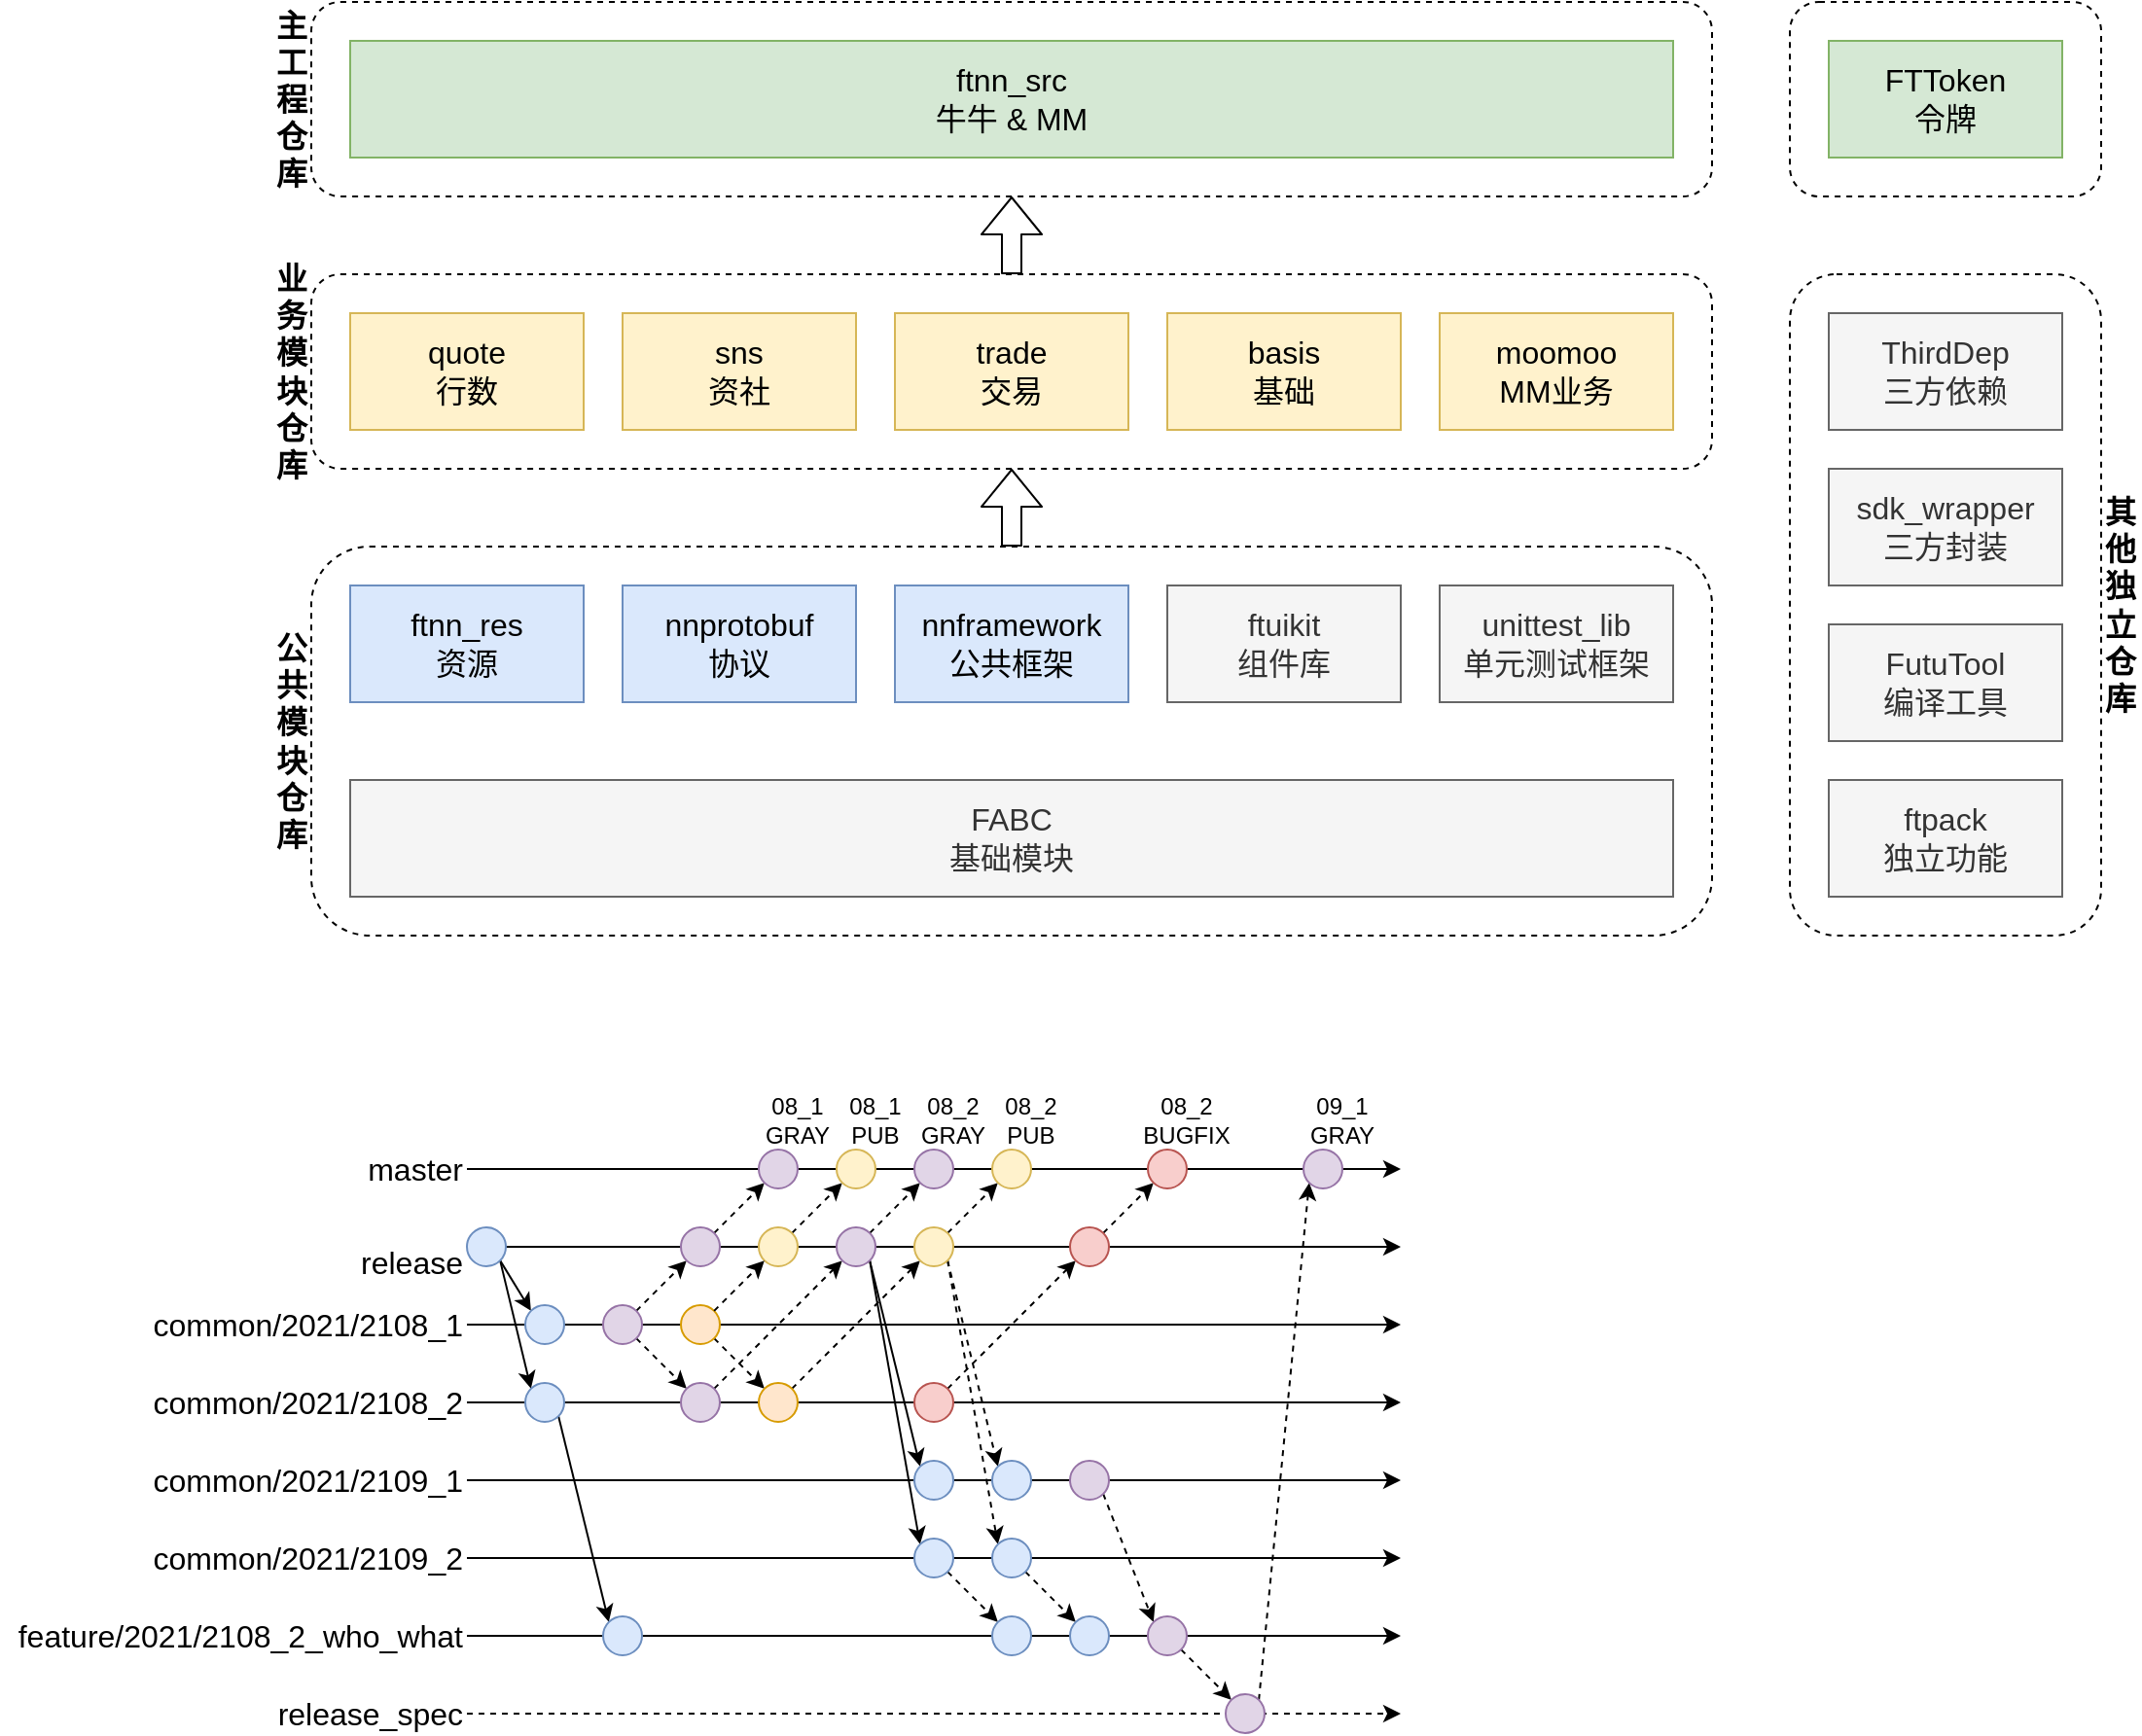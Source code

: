 <mxfile version="14.9.4" type="github">
  <diagram id="AYthRm2m7FlC3DLxdr1J" name="Page-1">
    <mxGraphModel dx="1808" dy="526" grid="1" gridSize="10" guides="1" tooltips="1" connect="1" arrows="1" fold="1" page="1" pageScale="1" pageWidth="827" pageHeight="1169" math="0" shadow="0">
      <root>
        <mxCell id="0" />
        <mxCell id="1" parent="0" />
        <mxCell id="wU05Sa--kA8XbPVH1Ixm-2" value="" style="rounded=1;whiteSpace=wrap;html=1;fillColor=none;dashed=1;" vertex="1" parent="1">
          <mxGeometry x="40" y="40" width="720" height="100" as="geometry" />
        </mxCell>
        <mxCell id="wU05Sa--kA8XbPVH1Ixm-3" value="主工程仓库" style="text;html=1;strokeColor=none;fillColor=none;align=left;verticalAlign=middle;whiteSpace=wrap;rounded=0;dashed=1;fontSize=16;fontStyle=1" vertex="1" parent="1">
          <mxGeometry x="20" y="40" width="20" height="100" as="geometry" />
        </mxCell>
        <mxCell id="wU05Sa--kA8XbPVH1Ixm-5" value="ftnn_src&lt;br&gt;牛牛 &amp;amp; MM" style="rounded=0;whiteSpace=wrap;html=1;fontSize=16;fillColor=#d5e8d4;align=center;strokeColor=#82b366;" vertex="1" parent="1">
          <mxGeometry x="60" y="60" width="680" height="60" as="geometry" />
        </mxCell>
        <mxCell id="wU05Sa--kA8XbPVH1Ixm-6" value="FTToken&lt;br&gt;令牌" style="rounded=0;whiteSpace=wrap;html=1;fontSize=16;fillColor=#d5e8d4;align=center;strokeColor=#82b366;" vertex="1" parent="1">
          <mxGeometry x="820" y="60" width="120" height="60" as="geometry" />
        </mxCell>
        <mxCell id="wU05Sa--kA8XbPVH1Ixm-7" value="" style="rounded=1;whiteSpace=wrap;html=1;fillColor=none;dashed=1;" vertex="1" parent="1">
          <mxGeometry x="40" y="180" width="720" height="100" as="geometry" />
        </mxCell>
        <mxCell id="wU05Sa--kA8XbPVH1Ixm-8" value="quote&lt;br&gt;行数" style="rounded=0;whiteSpace=wrap;html=1;fontSize=16;fillColor=#fff2cc;align=center;strokeColor=#d6b656;" vertex="1" parent="1">
          <mxGeometry x="60" y="200" width="120" height="60" as="geometry" />
        </mxCell>
        <mxCell id="wU05Sa--kA8XbPVH1Ixm-9" value="sns&lt;br&gt;资社" style="rounded=0;whiteSpace=wrap;html=1;fontSize=16;fillColor=#fff2cc;align=center;strokeColor=#d6b656;" vertex="1" parent="1">
          <mxGeometry x="200" y="200" width="120" height="60" as="geometry" />
        </mxCell>
        <mxCell id="wU05Sa--kA8XbPVH1Ixm-10" value="trade&lt;br&gt;交易" style="rounded=0;whiteSpace=wrap;html=1;fontSize=16;fillColor=#fff2cc;align=center;strokeColor=#d6b656;" vertex="1" parent="1">
          <mxGeometry x="340" y="200" width="120" height="60" as="geometry" />
        </mxCell>
        <mxCell id="wU05Sa--kA8XbPVH1Ixm-11" value="basis&lt;br&gt;基础" style="rounded=0;whiteSpace=wrap;html=1;fontSize=16;fillColor=#fff2cc;align=center;strokeColor=#d6b656;" vertex="1" parent="1">
          <mxGeometry x="480" y="200" width="120" height="60" as="geometry" />
        </mxCell>
        <mxCell id="wU05Sa--kA8XbPVH1Ixm-12" value="moomoo&lt;br&gt;MM业务" style="rounded=0;whiteSpace=wrap;html=1;fontSize=16;fillColor=#fff2cc;align=center;strokeColor=#d6b656;" vertex="1" parent="1">
          <mxGeometry x="620" y="200" width="120" height="60" as="geometry" />
        </mxCell>
        <mxCell id="wU05Sa--kA8XbPVH1Ixm-13" value="业务模块仓库" style="text;html=1;strokeColor=none;fillColor=none;align=left;verticalAlign=middle;whiteSpace=wrap;rounded=0;dashed=1;fontSize=16;fontStyle=1" vertex="1" parent="1">
          <mxGeometry x="20" y="180" width="20" height="100" as="geometry" />
        </mxCell>
        <mxCell id="wU05Sa--kA8XbPVH1Ixm-14" value="" style="rounded=1;whiteSpace=wrap;html=1;fillColor=none;dashed=1;" vertex="1" parent="1">
          <mxGeometry x="40" y="320" width="720" height="200" as="geometry" />
        </mxCell>
        <mxCell id="wU05Sa--kA8XbPVH1Ixm-15" value="ftnn_res&lt;br&gt;资源" style="rounded=0;whiteSpace=wrap;html=1;fontSize=16;fillColor=#dae8fc;align=center;strokeColor=#6c8ebf;" vertex="1" parent="1">
          <mxGeometry x="60" y="340" width="120" height="60" as="geometry" />
        </mxCell>
        <mxCell id="wU05Sa--kA8XbPVH1Ixm-16" value="nnprotobuf&lt;br&gt;协议" style="rounded=0;whiteSpace=wrap;html=1;fontSize=16;fillColor=#dae8fc;align=center;strokeColor=#6c8ebf;" vertex="1" parent="1">
          <mxGeometry x="200" y="340" width="120" height="60" as="geometry" />
        </mxCell>
        <mxCell id="wU05Sa--kA8XbPVH1Ixm-17" value="nnframework&lt;br&gt;公共框架" style="rounded=0;whiteSpace=wrap;html=1;fontSize=16;fillColor=#dae8fc;align=center;strokeColor=#6c8ebf;" vertex="1" parent="1">
          <mxGeometry x="340" y="340" width="120" height="60" as="geometry" />
        </mxCell>
        <mxCell id="wU05Sa--kA8XbPVH1Ixm-18" value="ftuikit&lt;br&gt;组件库" style="rounded=0;whiteSpace=wrap;html=1;fontSize=16;fillColor=#f5f5f5;align=center;strokeColor=#666666;fontColor=#333333;" vertex="1" parent="1">
          <mxGeometry x="480" y="340" width="120" height="60" as="geometry" />
        </mxCell>
        <mxCell id="wU05Sa--kA8XbPVH1Ixm-19" value="unittest_lib&lt;br&gt;单元测试框架" style="rounded=0;whiteSpace=wrap;html=1;fontSize=16;fillColor=#f5f5f5;align=center;strokeColor=#666666;fontColor=#333333;" vertex="1" parent="1">
          <mxGeometry x="620" y="340" width="120" height="60" as="geometry" />
        </mxCell>
        <mxCell id="wU05Sa--kA8XbPVH1Ixm-20" value="公共模块仓库" style="text;html=1;strokeColor=none;fillColor=none;align=left;verticalAlign=middle;whiteSpace=wrap;rounded=0;dashed=1;fontSize=16;fontStyle=1" vertex="1" parent="1">
          <mxGeometry x="20" y="320" width="20" height="200" as="geometry" />
        </mxCell>
        <mxCell id="wU05Sa--kA8XbPVH1Ixm-21" value="FABC&lt;br&gt;基础模块" style="rounded=0;whiteSpace=wrap;html=1;fontSize=16;fillColor=#f5f5f5;align=center;strokeColor=#666666;fontColor=#333333;" vertex="1" parent="1">
          <mxGeometry x="60" y="440" width="680" height="60" as="geometry" />
        </mxCell>
        <mxCell id="wU05Sa--kA8XbPVH1Ixm-23" value="" style="shape=flexArrow;endArrow=classic;html=1;fontSize=16;" edge="1" parent="1" source="wU05Sa--kA8XbPVH1Ixm-14" target="wU05Sa--kA8XbPVH1Ixm-7">
          <mxGeometry width="50" height="50" relative="1" as="geometry">
            <mxPoint x="320" y="580" as="sourcePoint" />
            <mxPoint x="370" y="530" as="targetPoint" />
          </mxGeometry>
        </mxCell>
        <mxCell id="wU05Sa--kA8XbPVH1Ixm-24" value="" style="rounded=1;whiteSpace=wrap;html=1;fillColor=none;dashed=1;" vertex="1" parent="1">
          <mxGeometry x="800" y="40" width="160" height="100" as="geometry" />
        </mxCell>
        <mxCell id="wU05Sa--kA8XbPVH1Ixm-25" value="" style="shape=flexArrow;endArrow=classic;html=1;fontSize=16;" edge="1" parent="1" source="wU05Sa--kA8XbPVH1Ixm-7" target="wU05Sa--kA8XbPVH1Ixm-2">
          <mxGeometry width="50" height="50" relative="1" as="geometry">
            <mxPoint x="310" y="180" as="sourcePoint" />
            <mxPoint x="310" y="139.997" as="targetPoint" />
          </mxGeometry>
        </mxCell>
        <mxCell id="wU05Sa--kA8XbPVH1Ixm-26" value="" style="rounded=1;whiteSpace=wrap;html=1;fillColor=none;dashed=1;" vertex="1" parent="1">
          <mxGeometry x="800" y="180" width="160" height="340" as="geometry" />
        </mxCell>
        <mxCell id="wU05Sa--kA8XbPVH1Ixm-27" value="ThirdDep&lt;br&gt;三方依赖" style="rounded=0;whiteSpace=wrap;html=1;fontSize=16;fillColor=#f5f5f5;align=center;strokeColor=#666666;fontColor=#333333;" vertex="1" parent="1">
          <mxGeometry x="820" y="200" width="120" height="60" as="geometry" />
        </mxCell>
        <mxCell id="wU05Sa--kA8XbPVH1Ixm-28" value="sdk_wrapper&lt;br&gt;三方封装" style="rounded=0;whiteSpace=wrap;html=1;fontSize=16;fillColor=#f5f5f5;align=center;strokeColor=#666666;fontColor=#333333;" vertex="1" parent="1">
          <mxGeometry x="820" y="280" width="120" height="60" as="geometry" />
        </mxCell>
        <mxCell id="wU05Sa--kA8XbPVH1Ixm-29" value="FutuTool&lt;br&gt;编译工具" style="rounded=0;whiteSpace=wrap;html=1;fontSize=16;fillColor=#f5f5f5;align=center;strokeColor=#666666;fontColor=#333333;" vertex="1" parent="1">
          <mxGeometry x="820" y="360" width="120" height="60" as="geometry" />
        </mxCell>
        <mxCell id="wU05Sa--kA8XbPVH1Ixm-30" value="ftpack&lt;br&gt;独立功能" style="rounded=0;whiteSpace=wrap;html=1;fontSize=16;fillColor=#f5f5f5;align=center;strokeColor=#666666;fontColor=#333333;" vertex="1" parent="1">
          <mxGeometry x="820" y="440" width="120" height="60" as="geometry" />
        </mxCell>
        <mxCell id="wU05Sa--kA8XbPVH1Ixm-31" value="其他独立仓库" style="text;html=1;strokeColor=none;fillColor=none;align=left;verticalAlign=middle;whiteSpace=wrap;rounded=0;dashed=1;fontSize=16;fontStyle=1" vertex="1" parent="1">
          <mxGeometry x="960" y="180" width="20" height="340" as="geometry" />
        </mxCell>
        <mxCell id="wU05Sa--kA8XbPVH1Ixm-32" value="" style="endArrow=classic;html=1;fontSize=16;" edge="1" parent="1">
          <mxGeometry width="50" height="50" relative="1" as="geometry">
            <mxPoint x="120" y="640" as="sourcePoint" />
            <mxPoint x="600" y="640" as="targetPoint" />
          </mxGeometry>
        </mxCell>
        <mxCell id="wU05Sa--kA8XbPVH1Ixm-33" value="master" style="text;html=1;strokeColor=none;fillColor=none;align=right;verticalAlign=middle;whiteSpace=wrap;rounded=0;fontSize=16;" vertex="1" parent="1">
          <mxGeometry y="630" width="120" height="20" as="geometry" />
        </mxCell>
        <mxCell id="wU05Sa--kA8XbPVH1Ixm-34" value="release" style="text;html=1;strokeColor=none;fillColor=none;align=right;verticalAlign=middle;whiteSpace=wrap;rounded=0;fontSize=16;" vertex="1" parent="1">
          <mxGeometry y="670" width="120" height="35" as="geometry" />
        </mxCell>
        <mxCell id="wU05Sa--kA8XbPVH1Ixm-59" style="edgeStyle=none;rounded=0;orthogonalLoop=1;jettySize=auto;html=1;fontSize=16;" edge="1" parent="wU05Sa--kA8XbPVH1Ixm-34" target="wU05Sa--kA8XbPVH1Ixm-34">
          <mxGeometry relative="1" as="geometry">
            <mxPoint x="120" y="28.75" as="sourcePoint" />
          </mxGeometry>
        </mxCell>
        <mxCell id="wU05Sa--kA8XbPVH1Ixm-35" value="" style="endArrow=classic;html=1;fontSize=16;" edge="1" parent="1">
          <mxGeometry width="50" height="50" relative="1" as="geometry">
            <mxPoint x="120" y="680" as="sourcePoint" />
            <mxPoint x="600" y="680" as="targetPoint" />
          </mxGeometry>
        </mxCell>
        <mxCell id="wU05Sa--kA8XbPVH1Ixm-36" value="release_spec" style="text;html=1;strokeColor=none;fillColor=none;align=right;verticalAlign=middle;whiteSpace=wrap;rounded=0;fontSize=16;" vertex="1" parent="1">
          <mxGeometry y="910" width="120" height="20" as="geometry" />
        </mxCell>
        <mxCell id="wU05Sa--kA8XbPVH1Ixm-37" value="" style="endArrow=classic;html=1;fontSize=16;dashed=1;" edge="1" parent="1">
          <mxGeometry width="50" height="50" relative="1" as="geometry">
            <mxPoint x="120" y="920" as="sourcePoint" />
            <mxPoint x="600" y="920" as="targetPoint" />
          </mxGeometry>
        </mxCell>
        <mxCell id="wU05Sa--kA8XbPVH1Ixm-38" value="common/2021/2108_1" style="text;html=1;strokeColor=none;fillColor=none;align=right;verticalAlign=middle;whiteSpace=wrap;rounded=0;fontSize=16;" vertex="1" parent="1">
          <mxGeometry x="-80" y="710" width="200" height="20" as="geometry" />
        </mxCell>
        <mxCell id="wU05Sa--kA8XbPVH1Ixm-39" value="" style="endArrow=classic;html=1;fontSize=16;" edge="1" parent="1">
          <mxGeometry width="50" height="50" relative="1" as="geometry">
            <mxPoint x="120" y="720" as="sourcePoint" />
            <mxPoint x="600" y="720" as="targetPoint" />
          </mxGeometry>
        </mxCell>
        <mxCell id="wU05Sa--kA8XbPVH1Ixm-40" value="common/2021/2108_2" style="text;html=1;strokeColor=none;fillColor=none;align=right;verticalAlign=middle;whiteSpace=wrap;rounded=0;fontSize=16;" vertex="1" parent="1">
          <mxGeometry x="-80" y="750" width="200" height="20" as="geometry" />
        </mxCell>
        <mxCell id="wU05Sa--kA8XbPVH1Ixm-41" value="" style="endArrow=classic;html=1;fontSize=16;" edge="1" parent="1">
          <mxGeometry width="50" height="50" relative="1" as="geometry">
            <mxPoint x="120" y="760" as="sourcePoint" />
            <mxPoint x="600" y="760" as="targetPoint" />
          </mxGeometry>
        </mxCell>
        <mxCell id="wU05Sa--kA8XbPVH1Ixm-45" style="rounded=0;orthogonalLoop=1;jettySize=auto;html=1;exitX=1;exitY=1;exitDx=0;exitDy=0;entryX=0;entryY=0;entryDx=0;entryDy=0;fontSize=16;" edge="1" parent="1" source="wU05Sa--kA8XbPVH1Ixm-42" target="wU05Sa--kA8XbPVH1Ixm-43">
          <mxGeometry relative="1" as="geometry" />
        </mxCell>
        <mxCell id="wU05Sa--kA8XbPVH1Ixm-46" style="edgeStyle=none;rounded=0;orthogonalLoop=1;jettySize=auto;html=1;exitX=1;exitY=1;exitDx=0;exitDy=0;entryX=0;entryY=0;entryDx=0;entryDy=0;fontSize=16;" edge="1" parent="1" source="wU05Sa--kA8XbPVH1Ixm-42" target="wU05Sa--kA8XbPVH1Ixm-44">
          <mxGeometry relative="1" as="geometry" />
        </mxCell>
        <mxCell id="wU05Sa--kA8XbPVH1Ixm-42" value="" style="ellipse;whiteSpace=wrap;html=1;aspect=fixed;fontSize=16;fillColor=#dae8fc;align=right;strokeColor=#6c8ebf;" vertex="1" parent="1">
          <mxGeometry x="120" y="670" width="20" height="20" as="geometry" />
        </mxCell>
        <mxCell id="wU05Sa--kA8XbPVH1Ixm-43" value="" style="ellipse;whiteSpace=wrap;html=1;aspect=fixed;fontSize=16;fillColor=#dae8fc;align=right;strokeColor=#6c8ebf;" vertex="1" parent="1">
          <mxGeometry x="150" y="710" width="20" height="20" as="geometry" />
        </mxCell>
        <mxCell id="wU05Sa--kA8XbPVH1Ixm-95" style="edgeStyle=none;rounded=0;orthogonalLoop=1;jettySize=auto;html=1;exitX=1;exitY=1;exitDx=0;exitDy=0;entryX=0;entryY=0;entryDx=0;entryDy=0;fontSize=12;" edge="1" parent="1" source="wU05Sa--kA8XbPVH1Ixm-44" target="wU05Sa--kA8XbPVH1Ixm-94">
          <mxGeometry relative="1" as="geometry" />
        </mxCell>
        <mxCell id="wU05Sa--kA8XbPVH1Ixm-44" value="" style="ellipse;whiteSpace=wrap;html=1;aspect=fixed;fontSize=16;fillColor=#dae8fc;align=right;strokeColor=#6c8ebf;" vertex="1" parent="1">
          <mxGeometry x="150" y="750" width="20" height="20" as="geometry" />
        </mxCell>
        <mxCell id="wU05Sa--kA8XbPVH1Ixm-49" style="edgeStyle=none;rounded=0;orthogonalLoop=1;jettySize=auto;html=1;exitX=1;exitY=0;exitDx=0;exitDy=0;entryX=0;entryY=1;entryDx=0;entryDy=0;fontSize=16;dashed=1;" edge="1" parent="1" source="wU05Sa--kA8XbPVH1Ixm-47" target="wU05Sa--kA8XbPVH1Ixm-48">
          <mxGeometry relative="1" as="geometry" />
        </mxCell>
        <mxCell id="wU05Sa--kA8XbPVH1Ixm-119" style="edgeStyle=none;rounded=0;orthogonalLoop=1;jettySize=auto;html=1;exitX=1;exitY=1;exitDx=0;exitDy=0;entryX=0;entryY=0;entryDx=0;entryDy=0;dashed=1;fontSize=12;" edge="1" parent="1" source="wU05Sa--kA8XbPVH1Ixm-47" target="wU05Sa--kA8XbPVH1Ixm-60">
          <mxGeometry relative="1" as="geometry" />
        </mxCell>
        <mxCell id="wU05Sa--kA8XbPVH1Ixm-47" value="" style="ellipse;whiteSpace=wrap;html=1;aspect=fixed;fontSize=16;fillColor=#e1d5e7;align=right;strokeColor=#9673a6;" vertex="1" parent="1">
          <mxGeometry x="190" y="710" width="20" height="20" as="geometry" />
        </mxCell>
        <mxCell id="wU05Sa--kA8XbPVH1Ixm-54" style="edgeStyle=none;rounded=0;orthogonalLoop=1;jettySize=auto;html=1;exitX=1;exitY=0;exitDx=0;exitDy=0;entryX=0;entryY=1;entryDx=0;entryDy=0;fontSize=16;dashed=1;" edge="1" parent="1" source="wU05Sa--kA8XbPVH1Ixm-48" target="wU05Sa--kA8XbPVH1Ixm-53">
          <mxGeometry relative="1" as="geometry" />
        </mxCell>
        <mxCell id="wU05Sa--kA8XbPVH1Ixm-48" value="" style="ellipse;whiteSpace=wrap;html=1;aspect=fixed;fontSize=16;fillColor=#e1d5e7;align=right;strokeColor=#9673a6;" vertex="1" parent="1">
          <mxGeometry x="230" y="670" width="20" height="20" as="geometry" />
        </mxCell>
        <mxCell id="wU05Sa--kA8XbPVH1Ixm-120" style="edgeStyle=none;rounded=0;orthogonalLoop=1;jettySize=auto;html=1;exitX=1;exitY=1;exitDx=0;exitDy=0;entryX=0;entryY=0;entryDx=0;entryDy=0;dashed=1;fontSize=12;" edge="1" parent="1" source="wU05Sa--kA8XbPVH1Ixm-50" target="wU05Sa--kA8XbPVH1Ixm-65">
          <mxGeometry relative="1" as="geometry" />
        </mxCell>
        <mxCell id="wU05Sa--kA8XbPVH1Ixm-50" value="" style="ellipse;whiteSpace=wrap;html=1;aspect=fixed;fontSize=16;fillColor=#ffe6cc;align=right;strokeColor=#d79b00;" vertex="1" parent="1">
          <mxGeometry x="230" y="710" width="20" height="20" as="geometry" />
        </mxCell>
        <mxCell id="wU05Sa--kA8XbPVH1Ixm-58" style="edgeStyle=none;rounded=0;orthogonalLoop=1;jettySize=auto;html=1;exitX=1;exitY=0;exitDx=0;exitDy=0;entryX=0;entryY=1;entryDx=0;entryDy=0;fontSize=16;dashed=1;" edge="1" parent="1" source="wU05Sa--kA8XbPVH1Ixm-51" target="wU05Sa--kA8XbPVH1Ixm-57">
          <mxGeometry relative="1" as="geometry" />
        </mxCell>
        <mxCell id="wU05Sa--kA8XbPVH1Ixm-51" value="" style="ellipse;whiteSpace=wrap;html=1;aspect=fixed;fontSize=16;fillColor=#fff2cc;align=right;strokeColor=#d6b656;" vertex="1" parent="1">
          <mxGeometry x="270" y="670" width="20" height="20" as="geometry" />
        </mxCell>
        <mxCell id="wU05Sa--kA8XbPVH1Ixm-52" style="edgeStyle=none;rounded=0;orthogonalLoop=1;jettySize=auto;html=1;exitX=1;exitY=0;exitDx=0;exitDy=0;entryX=0;entryY=1;entryDx=0;entryDy=0;fontSize=16;dashed=1;" edge="1" source="wU05Sa--kA8XbPVH1Ixm-50" target="wU05Sa--kA8XbPVH1Ixm-51" parent="1">
          <mxGeometry relative="1" as="geometry" />
        </mxCell>
        <mxCell id="wU05Sa--kA8XbPVH1Ixm-53" value="" style="ellipse;whiteSpace=wrap;html=1;aspect=fixed;fontSize=16;fillColor=#e1d5e7;align=right;strokeColor=#9673a6;" vertex="1" parent="1">
          <mxGeometry x="270" y="630" width="20" height="20" as="geometry" />
        </mxCell>
        <mxCell id="wU05Sa--kA8XbPVH1Ixm-57" value="" style="ellipse;whiteSpace=wrap;html=1;aspect=fixed;fontSize=16;fillColor=#fff2cc;align=right;strokeColor=#d6b656;" vertex="1" parent="1">
          <mxGeometry x="310" y="630" width="20" height="20" as="geometry" />
        </mxCell>
        <mxCell id="wU05Sa--kA8XbPVH1Ixm-62" style="edgeStyle=none;rounded=0;orthogonalLoop=1;jettySize=auto;html=1;exitX=1;exitY=0;exitDx=0;exitDy=0;entryX=0;entryY=1;entryDx=0;entryDy=0;fontSize=16;dashed=1;" edge="1" parent="1" source="wU05Sa--kA8XbPVH1Ixm-60" target="wU05Sa--kA8XbPVH1Ixm-61">
          <mxGeometry relative="1" as="geometry" />
        </mxCell>
        <mxCell id="wU05Sa--kA8XbPVH1Ixm-60" value="" style="ellipse;whiteSpace=wrap;html=1;aspect=fixed;fontSize=16;fillColor=#e1d5e7;align=right;strokeColor=#9673a6;" vertex="1" parent="1">
          <mxGeometry x="230" y="750" width="20" height="20" as="geometry" />
        </mxCell>
        <mxCell id="wU05Sa--kA8XbPVH1Ixm-64" style="edgeStyle=none;rounded=0;orthogonalLoop=1;jettySize=auto;html=1;exitX=1;exitY=0;exitDx=0;exitDy=0;entryX=0;entryY=1;entryDx=0;entryDy=0;fontSize=16;dashed=1;" edge="1" parent="1" source="wU05Sa--kA8XbPVH1Ixm-61" target="wU05Sa--kA8XbPVH1Ixm-63">
          <mxGeometry relative="1" as="geometry" />
        </mxCell>
        <mxCell id="wU05Sa--kA8XbPVH1Ixm-79" style="edgeStyle=none;rounded=0;orthogonalLoop=1;jettySize=auto;html=1;exitX=1;exitY=1;exitDx=0;exitDy=0;entryX=0;entryY=0;entryDx=0;entryDy=0;fontSize=16;" edge="1" parent="1" source="wU05Sa--kA8XbPVH1Ixm-61" target="wU05Sa--kA8XbPVH1Ixm-76">
          <mxGeometry relative="1" as="geometry" />
        </mxCell>
        <mxCell id="wU05Sa--kA8XbPVH1Ixm-80" style="edgeStyle=none;rounded=0;orthogonalLoop=1;jettySize=auto;html=1;exitX=1;exitY=1;exitDx=0;exitDy=0;entryX=0;entryY=0;entryDx=0;entryDy=0;fontSize=16;" edge="1" parent="1" source="wU05Sa--kA8XbPVH1Ixm-61" target="wU05Sa--kA8XbPVH1Ixm-78">
          <mxGeometry relative="1" as="geometry" />
        </mxCell>
        <mxCell id="wU05Sa--kA8XbPVH1Ixm-61" value="" style="ellipse;whiteSpace=wrap;html=1;aspect=fixed;fontSize=16;fillColor=#e1d5e7;align=right;strokeColor=#9673a6;" vertex="1" parent="1">
          <mxGeometry x="310" y="670" width="20" height="20" as="geometry" />
        </mxCell>
        <mxCell id="wU05Sa--kA8XbPVH1Ixm-63" value="" style="ellipse;whiteSpace=wrap;html=1;aspect=fixed;fontSize=16;fillColor=#e1d5e7;align=right;strokeColor=#9673a6;" vertex="1" parent="1">
          <mxGeometry x="350" y="630" width="20" height="20" as="geometry" />
        </mxCell>
        <mxCell id="wU05Sa--kA8XbPVH1Ixm-68" style="edgeStyle=none;rounded=0;orthogonalLoop=1;jettySize=auto;html=1;exitX=1;exitY=0;exitDx=0;exitDy=0;entryX=0;entryY=1;entryDx=0;entryDy=0;fontSize=16;dashed=1;" edge="1" parent="1" source="wU05Sa--kA8XbPVH1Ixm-65" target="wU05Sa--kA8XbPVH1Ixm-66">
          <mxGeometry relative="1" as="geometry" />
        </mxCell>
        <mxCell id="wU05Sa--kA8XbPVH1Ixm-65" value="" style="ellipse;whiteSpace=wrap;html=1;aspect=fixed;fontSize=16;fillColor=#ffe6cc;align=right;strokeColor=#d79b00;" vertex="1" parent="1">
          <mxGeometry x="270" y="750" width="20" height="20" as="geometry" />
        </mxCell>
        <mxCell id="wU05Sa--kA8XbPVH1Ixm-69" style="edgeStyle=none;rounded=0;orthogonalLoop=1;jettySize=auto;html=1;exitX=1;exitY=0;exitDx=0;exitDy=0;entryX=0;entryY=1;entryDx=0;entryDy=0;fontSize=16;dashed=1;" edge="1" parent="1" source="wU05Sa--kA8XbPVH1Ixm-66" target="wU05Sa--kA8XbPVH1Ixm-67">
          <mxGeometry relative="1" as="geometry" />
        </mxCell>
        <mxCell id="wU05Sa--kA8XbPVH1Ixm-101" style="edgeStyle=none;rounded=0;orthogonalLoop=1;jettySize=auto;html=1;exitX=1;exitY=1;exitDx=0;exitDy=0;entryX=0;entryY=0;entryDx=0;entryDy=0;dashed=1;fontSize=12;" edge="1" parent="1" source="wU05Sa--kA8XbPVH1Ixm-66" target="wU05Sa--kA8XbPVH1Ixm-99">
          <mxGeometry relative="1" as="geometry" />
        </mxCell>
        <mxCell id="wU05Sa--kA8XbPVH1Ixm-103" style="edgeStyle=none;rounded=0;orthogonalLoop=1;jettySize=auto;html=1;exitX=1;exitY=1;exitDx=0;exitDy=0;entryX=0;entryY=0;entryDx=0;entryDy=0;dashed=1;fontSize=12;" edge="1" parent="1" source="wU05Sa--kA8XbPVH1Ixm-66" target="wU05Sa--kA8XbPVH1Ixm-102">
          <mxGeometry relative="1" as="geometry" />
        </mxCell>
        <mxCell id="wU05Sa--kA8XbPVH1Ixm-66" value="" style="ellipse;whiteSpace=wrap;html=1;aspect=fixed;fontSize=16;fillColor=#fff2cc;align=right;strokeColor=#d6b656;" vertex="1" parent="1">
          <mxGeometry x="350" y="670" width="20" height="20" as="geometry" />
        </mxCell>
        <mxCell id="wU05Sa--kA8XbPVH1Ixm-67" value="" style="ellipse;whiteSpace=wrap;html=1;aspect=fixed;fontSize=16;fillColor=#fff2cc;align=right;strokeColor=#d6b656;" vertex="1" parent="1">
          <mxGeometry x="390" y="630" width="20" height="20" as="geometry" />
        </mxCell>
        <mxCell id="wU05Sa--kA8XbPVH1Ixm-70" value="common/2021/2109_1" style="text;html=1;strokeColor=none;fillColor=none;align=right;verticalAlign=middle;whiteSpace=wrap;rounded=0;fontSize=16;" vertex="1" parent="1">
          <mxGeometry x="-80" y="790" width="200" height="20" as="geometry" />
        </mxCell>
        <mxCell id="wU05Sa--kA8XbPVH1Ixm-71" value="common/2021/2109_2" style="text;html=1;strokeColor=none;fillColor=none;align=right;verticalAlign=middle;whiteSpace=wrap;rounded=0;fontSize=16;" vertex="1" parent="1">
          <mxGeometry x="-80" y="830" width="200" height="20" as="geometry" />
        </mxCell>
        <mxCell id="wU05Sa--kA8XbPVH1Ixm-72" value="" style="endArrow=classic;html=1;fontSize=16;" edge="1" parent="1">
          <mxGeometry width="50" height="50" relative="1" as="geometry">
            <mxPoint x="120" y="840" as="sourcePoint" />
            <mxPoint x="600" y="840" as="targetPoint" />
          </mxGeometry>
        </mxCell>
        <mxCell id="wU05Sa--kA8XbPVH1Ixm-73" value="" style="endArrow=classic;html=1;fontSize=16;" edge="1" parent="1">
          <mxGeometry width="50" height="50" relative="1" as="geometry">
            <mxPoint x="120" y="800" as="sourcePoint" />
            <mxPoint x="600" y="800" as="targetPoint" />
          </mxGeometry>
        </mxCell>
        <mxCell id="wU05Sa--kA8XbPVH1Ixm-76" value="" style="ellipse;whiteSpace=wrap;html=1;aspect=fixed;fontSize=16;fillColor=#dae8fc;align=right;strokeColor=#6c8ebf;" vertex="1" parent="1">
          <mxGeometry x="350" y="790" width="20" height="20" as="geometry" />
        </mxCell>
        <mxCell id="wU05Sa--kA8XbPVH1Ixm-98" style="edgeStyle=none;rounded=0;orthogonalLoop=1;jettySize=auto;html=1;exitX=1;exitY=1;exitDx=0;exitDy=0;entryX=0;entryY=0;entryDx=0;entryDy=0;fontSize=12;dashed=1;" edge="1" parent="1" source="wU05Sa--kA8XbPVH1Ixm-78" target="wU05Sa--kA8XbPVH1Ixm-97">
          <mxGeometry relative="1" as="geometry" />
        </mxCell>
        <mxCell id="wU05Sa--kA8XbPVH1Ixm-78" value="" style="ellipse;whiteSpace=wrap;html=1;aspect=fixed;fontSize=16;fillColor=#dae8fc;align=right;strokeColor=#6c8ebf;" vertex="1" parent="1">
          <mxGeometry x="350" y="830" width="20" height="20" as="geometry" />
        </mxCell>
        <mxCell id="wU05Sa--kA8XbPVH1Ixm-84" style="edgeStyle=none;rounded=0;orthogonalLoop=1;jettySize=auto;html=1;exitX=1;exitY=0;exitDx=0;exitDy=0;entryX=0;entryY=1;entryDx=0;entryDy=0;fontSize=16;dashed=1;" edge="1" parent="1" source="wU05Sa--kA8XbPVH1Ixm-81" target="wU05Sa--kA8XbPVH1Ixm-82">
          <mxGeometry relative="1" as="geometry" />
        </mxCell>
        <mxCell id="wU05Sa--kA8XbPVH1Ixm-81" value="" style="ellipse;whiteSpace=wrap;html=1;aspect=fixed;fontSize=16;fillColor=#f8cecc;align=right;strokeColor=#b85450;" vertex="1" parent="1">
          <mxGeometry x="350" y="750" width="20" height="20" as="geometry" />
        </mxCell>
        <mxCell id="wU05Sa--kA8XbPVH1Ixm-85" style="edgeStyle=none;rounded=0;orthogonalLoop=1;jettySize=auto;html=1;exitX=1;exitY=0;exitDx=0;exitDy=0;entryX=0;entryY=1;entryDx=0;entryDy=0;fontSize=16;dashed=1;" edge="1" parent="1" source="wU05Sa--kA8XbPVH1Ixm-82" target="wU05Sa--kA8XbPVH1Ixm-83">
          <mxGeometry relative="1" as="geometry" />
        </mxCell>
        <mxCell id="wU05Sa--kA8XbPVH1Ixm-82" value="" style="ellipse;whiteSpace=wrap;html=1;aspect=fixed;fontSize=16;fillColor=#f8cecc;align=right;strokeColor=#b85450;" vertex="1" parent="1">
          <mxGeometry x="430" y="670" width="20" height="20" as="geometry" />
        </mxCell>
        <mxCell id="wU05Sa--kA8XbPVH1Ixm-83" value="" style="ellipse;whiteSpace=wrap;html=1;aspect=fixed;fontSize=16;fillColor=#f8cecc;align=right;strokeColor=#b85450;" vertex="1" parent="1">
          <mxGeometry x="470" y="630" width="20" height="20" as="geometry" />
        </mxCell>
        <mxCell id="wU05Sa--kA8XbPVH1Ixm-86" value="08_1&lt;br style=&quot;font-size: 12px;&quot;&gt;GRAY" style="text;html=1;strokeColor=none;fillColor=none;align=center;verticalAlign=middle;whiteSpace=wrap;rounded=0;fontSize=12;" vertex="1" parent="1">
          <mxGeometry x="270" y="600" width="40" height="30" as="geometry" />
        </mxCell>
        <mxCell id="wU05Sa--kA8XbPVH1Ixm-87" value="08_1&lt;br style=&quot;font-size: 12px;&quot;&gt;PUB" style="text;html=1;strokeColor=none;fillColor=none;align=center;verticalAlign=middle;whiteSpace=wrap;rounded=0;fontSize=12;" vertex="1" parent="1">
          <mxGeometry x="310" y="600" width="40" height="30" as="geometry" />
        </mxCell>
        <mxCell id="wU05Sa--kA8XbPVH1Ixm-88" value="08_2&lt;br style=&quot;font-size: 12px;&quot;&gt;GRAY" style="text;html=1;strokeColor=none;fillColor=none;align=center;verticalAlign=middle;whiteSpace=wrap;rounded=0;fontSize=12;" vertex="1" parent="1">
          <mxGeometry x="350" y="600" width="40" height="30" as="geometry" />
        </mxCell>
        <mxCell id="wU05Sa--kA8XbPVH1Ixm-89" value="08_2&lt;br style=&quot;font-size: 12px;&quot;&gt;PUB" style="text;html=1;strokeColor=none;fillColor=none;align=center;verticalAlign=middle;whiteSpace=wrap;rounded=0;fontSize=12;" vertex="1" parent="1">
          <mxGeometry x="390" y="600" width="40" height="30" as="geometry" />
        </mxCell>
        <mxCell id="wU05Sa--kA8XbPVH1Ixm-90" value="08_2&lt;br style=&quot;font-size: 12px;&quot;&gt;BUGFIX" style="text;html=1;strokeColor=none;fillColor=none;align=center;verticalAlign=middle;whiteSpace=wrap;rounded=0;fontSize=12;" vertex="1" parent="1">
          <mxGeometry x="470" y="600" width="40" height="30" as="geometry" />
        </mxCell>
        <mxCell id="wU05Sa--kA8XbPVH1Ixm-91" value="feature/2021/2108_2_who_what" style="text;html=1;strokeColor=none;fillColor=none;align=right;verticalAlign=middle;whiteSpace=wrap;rounded=0;fontSize=16;" vertex="1" parent="1">
          <mxGeometry x="-120" y="870" width="240" height="20" as="geometry" />
        </mxCell>
        <mxCell id="wU05Sa--kA8XbPVH1Ixm-92" value="" style="endArrow=classic;html=1;fontSize=16;" edge="1" parent="1">
          <mxGeometry width="50" height="50" relative="1" as="geometry">
            <mxPoint x="120" y="880" as="sourcePoint" />
            <mxPoint x="600" y="880" as="targetPoint" />
          </mxGeometry>
        </mxCell>
        <mxCell id="wU05Sa--kA8XbPVH1Ixm-94" value="" style="ellipse;whiteSpace=wrap;html=1;aspect=fixed;fontSize=16;fillColor=#dae8fc;align=right;strokeColor=#6c8ebf;" vertex="1" parent="1">
          <mxGeometry x="190" y="870" width="20" height="20" as="geometry" />
        </mxCell>
        <mxCell id="wU05Sa--kA8XbPVH1Ixm-97" value="" style="ellipse;whiteSpace=wrap;html=1;aspect=fixed;fontSize=16;fillColor=#dae8fc;align=right;strokeColor=#6c8ebf;" vertex="1" parent="1">
          <mxGeometry x="390" y="870" width="20" height="20" as="geometry" />
        </mxCell>
        <mxCell id="wU05Sa--kA8XbPVH1Ixm-99" value="" style="ellipse;whiteSpace=wrap;html=1;aspect=fixed;fontSize=16;fillColor=#dae8fc;align=right;strokeColor=#6c8ebf;" vertex="1" parent="1">
          <mxGeometry x="390" y="790" width="20" height="20" as="geometry" />
        </mxCell>
        <mxCell id="wU05Sa--kA8XbPVH1Ixm-105" style="edgeStyle=none;rounded=0;orthogonalLoop=1;jettySize=auto;html=1;exitX=1;exitY=1;exitDx=0;exitDy=0;entryX=0;entryY=0;entryDx=0;entryDy=0;dashed=1;fontSize=12;" edge="1" parent="1" source="wU05Sa--kA8XbPVH1Ixm-102" target="wU05Sa--kA8XbPVH1Ixm-104">
          <mxGeometry relative="1" as="geometry" />
        </mxCell>
        <mxCell id="wU05Sa--kA8XbPVH1Ixm-102" value="" style="ellipse;whiteSpace=wrap;html=1;aspect=fixed;fontSize=16;fillColor=#dae8fc;align=right;strokeColor=#6c8ebf;" vertex="1" parent="1">
          <mxGeometry x="390" y="830" width="20" height="20" as="geometry" />
        </mxCell>
        <mxCell id="wU05Sa--kA8XbPVH1Ixm-104" value="" style="ellipse;whiteSpace=wrap;html=1;aspect=fixed;fontSize=16;fillColor=#dae8fc;align=right;strokeColor=#6c8ebf;" vertex="1" parent="1">
          <mxGeometry x="430" y="870" width="20" height="20" as="geometry" />
        </mxCell>
        <mxCell id="wU05Sa--kA8XbPVH1Ixm-108" style="edgeStyle=none;rounded=0;orthogonalLoop=1;jettySize=auto;html=1;exitX=1;exitY=1;exitDx=0;exitDy=0;entryX=0;entryY=0;entryDx=0;entryDy=0;dashed=1;fontSize=12;" edge="1" parent="1" source="wU05Sa--kA8XbPVH1Ixm-106" target="wU05Sa--kA8XbPVH1Ixm-107">
          <mxGeometry relative="1" as="geometry" />
        </mxCell>
        <mxCell id="wU05Sa--kA8XbPVH1Ixm-106" value="" style="ellipse;whiteSpace=wrap;html=1;aspect=fixed;fontSize=16;fillColor=#e1d5e7;align=right;strokeColor=#9673a6;" vertex="1" parent="1">
          <mxGeometry x="430" y="790" width="20" height="20" as="geometry" />
        </mxCell>
        <mxCell id="wU05Sa--kA8XbPVH1Ixm-118" style="edgeStyle=none;rounded=0;orthogonalLoop=1;jettySize=auto;html=1;exitX=1;exitY=1;exitDx=0;exitDy=0;entryX=0;entryY=0;entryDx=0;entryDy=0;dashed=1;fontSize=12;" edge="1" parent="1" source="wU05Sa--kA8XbPVH1Ixm-107" target="wU05Sa--kA8XbPVH1Ixm-117">
          <mxGeometry relative="1" as="geometry" />
        </mxCell>
        <mxCell id="wU05Sa--kA8XbPVH1Ixm-107" value="" style="ellipse;whiteSpace=wrap;html=1;aspect=fixed;fontSize=16;fillColor=#e1d5e7;align=right;strokeColor=#9673a6;" vertex="1" parent="1">
          <mxGeometry x="470" y="870" width="20" height="20" as="geometry" />
        </mxCell>
        <mxCell id="wU05Sa--kA8XbPVH1Ixm-122" style="edgeStyle=none;rounded=0;orthogonalLoop=1;jettySize=auto;html=1;exitX=1;exitY=0;exitDx=0;exitDy=0;entryX=0;entryY=1;entryDx=0;entryDy=0;dashed=1;fontSize=12;" edge="1" parent="1" source="wU05Sa--kA8XbPVH1Ixm-117" target="wU05Sa--kA8XbPVH1Ixm-121">
          <mxGeometry relative="1" as="geometry" />
        </mxCell>
        <mxCell id="wU05Sa--kA8XbPVH1Ixm-117" value="" style="ellipse;whiteSpace=wrap;html=1;aspect=fixed;fontSize=16;fillColor=#e1d5e7;align=right;strokeColor=#9673a6;" vertex="1" parent="1">
          <mxGeometry x="510" y="910" width="20" height="20" as="geometry" />
        </mxCell>
        <mxCell id="wU05Sa--kA8XbPVH1Ixm-121" value="" style="ellipse;whiteSpace=wrap;html=1;aspect=fixed;fontSize=16;fillColor=#e1d5e7;align=right;strokeColor=#9673a6;" vertex="1" parent="1">
          <mxGeometry x="550" y="630" width="20" height="20" as="geometry" />
        </mxCell>
        <mxCell id="wU05Sa--kA8XbPVH1Ixm-123" value="09_1&lt;br&gt;GRAY" style="text;html=1;strokeColor=none;fillColor=none;align=center;verticalAlign=middle;whiteSpace=wrap;rounded=0;fontSize=12;" vertex="1" parent="1">
          <mxGeometry x="550" y="600" width="40" height="30" as="geometry" />
        </mxCell>
      </root>
    </mxGraphModel>
  </diagram>
</mxfile>
